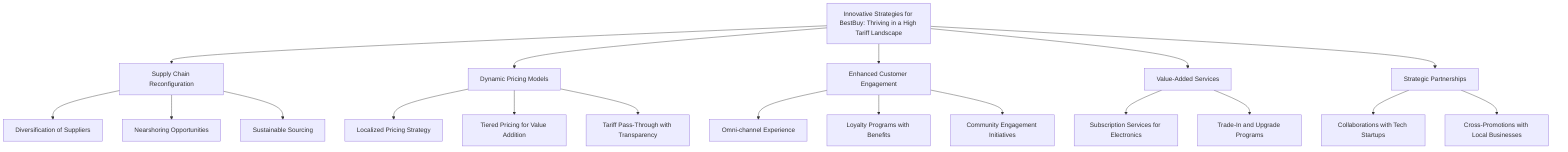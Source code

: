flowchart TD
        A[Innovative Strategies for BestBuy: Thriving in a High Tariff Landscape] --> B[Supply Chain Reconfiguration]
        A --> C[Dynamic Pricing Models]
        A --> D[Enhanced Customer Engagement]
        A --> E[Value-Added Services]
        A --> F[Strategic Partnerships]

        B --> B1[Diversification of Suppliers]
        B --> B2[Nearshoring Opportunities]
        B --> B3[Sustainable Sourcing]

        C --> C1[Localized Pricing Strategy]
        C --> C2[Tiered Pricing for Value Addition]
        C --> C3[Tariff Pass-Through with Transparency]

        D --> D1[Omni-channel Experience]
        D --> D2[Loyalty Programs with Benefits]
        D --> D3[Community Engagement Initiatives]

        E --> E1[Subscription Services for Electronics]
        E --> E2[Trade-In and Upgrade Programs]

        F --> F1[Collaborations with Tech Startups]
        F --> F2[Cross-Promotions with Local Businesses]